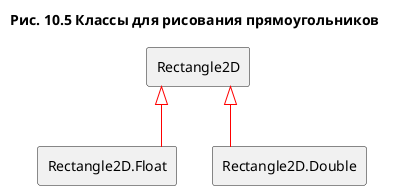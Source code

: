@startuml
title
Рис. 10.5 Классы для рисования прямоугольников
end title

skinparam linetype ortho
skinparam arrowColor red
skinparam arrowThickness 1

rectangle "Rectangle2D" as Rectangle2D
rectangle "Rectangle2D.Float" as Float
rectangle "Rectangle2D.Double" as Double

Rectangle2D <|-- Float
Rectangle2D <|-- Double
@enduml